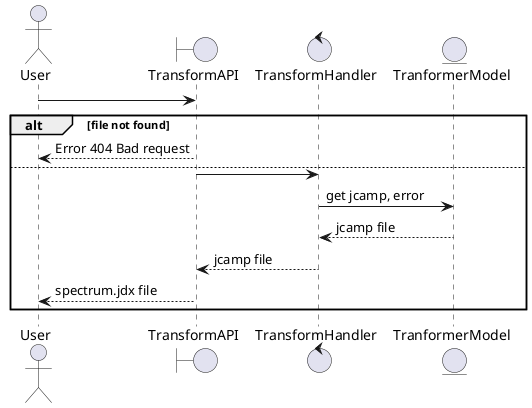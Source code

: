 @startuml TransformGetJcamp
' Endpoint: /jcamp [POST]

actor       User
boundary    TransformAPI
control     TransformHandler
entity      TranformerModel

User -> TransformAPI
alt file not found
    TransformAPI --> User: Error 404 Bad request
else
    TransformAPI -> TransformHandler
    TransformHandler -> TranformerModel: get jcamp, error
    TranformerModel --> TransformHandler: jcamp file
    TransformHandler --> TransformAPI: jcamp file
    TransformAPI --> User: spectrum.jdx file
end
    

@enduml